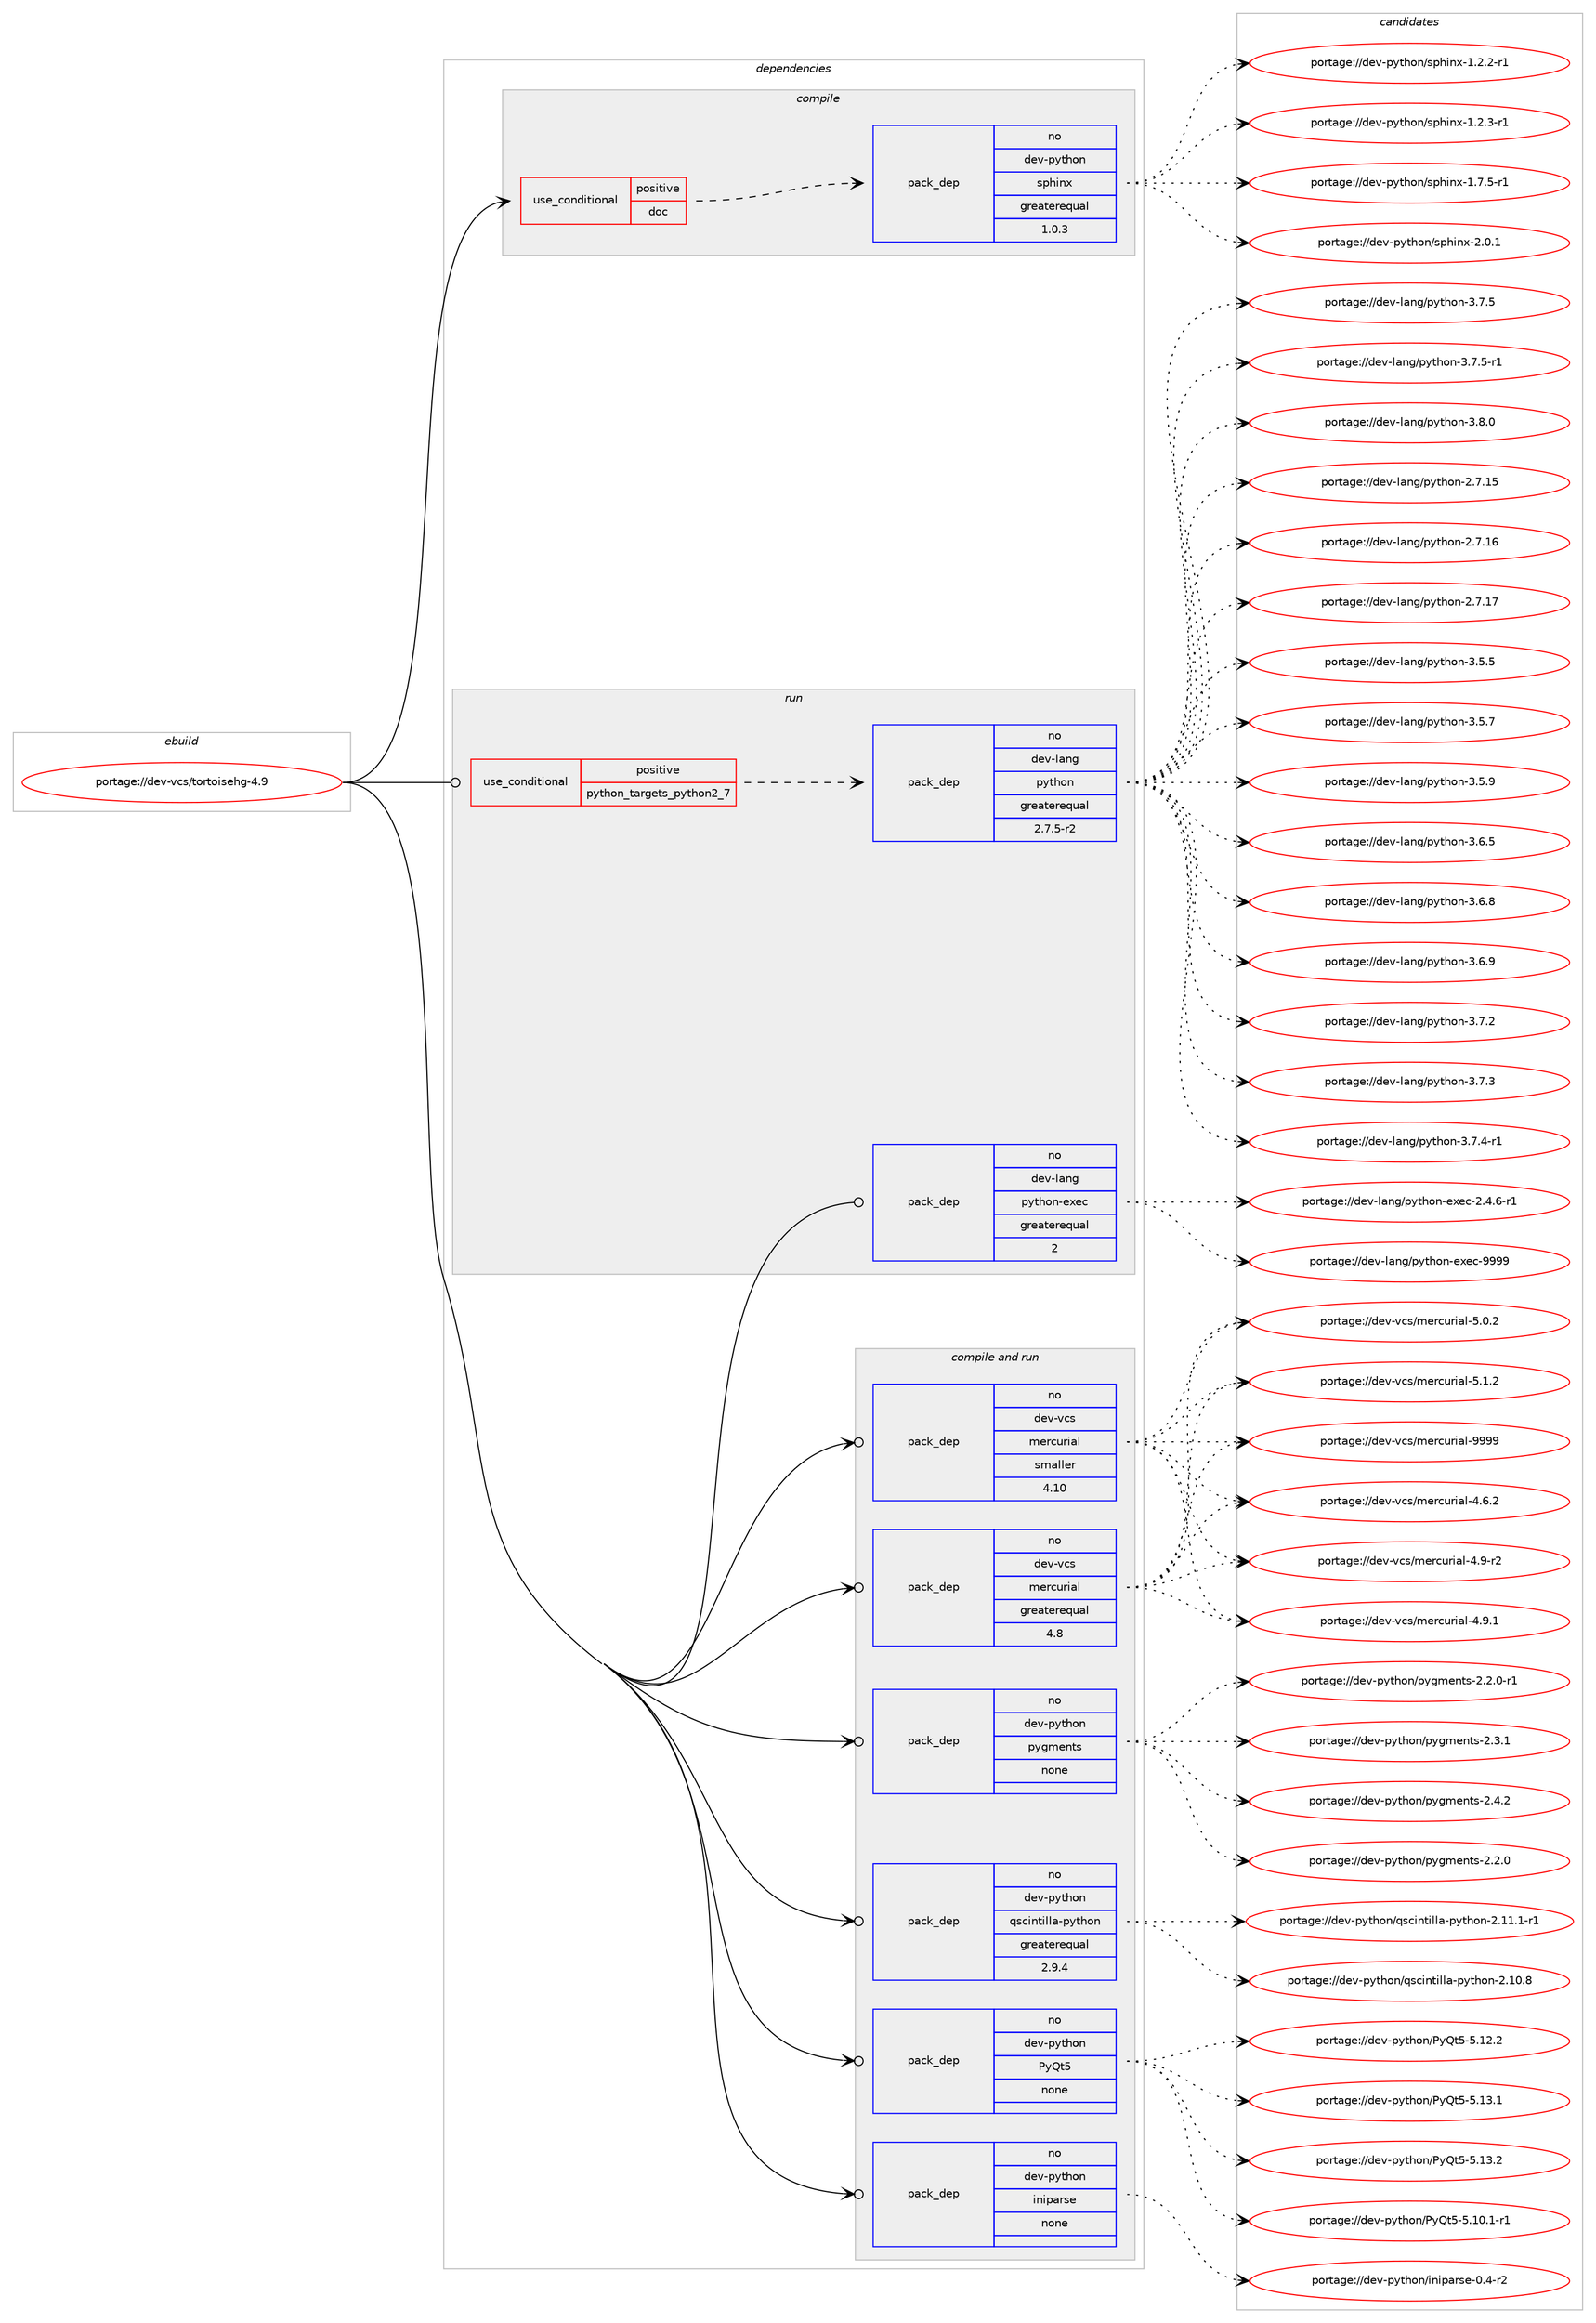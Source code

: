 digraph prolog {

# *************
# Graph options
# *************

newrank=true;
concentrate=true;
compound=true;
graph [rankdir=LR,fontname=Helvetica,fontsize=10,ranksep=1.5];#, ranksep=2.5, nodesep=0.2];
edge  [arrowhead=vee];
node  [fontname=Helvetica,fontsize=10];

# **********
# The ebuild
# **********

subgraph cluster_leftcol {
color=gray;
rank=same;
label=<<i>ebuild</i>>;
id [label="portage://dev-vcs/tortoisehg-4.9", color=red, width=4, href="../dev-vcs/tortoisehg-4.9.svg"];
}

# ****************
# The dependencies
# ****************

subgraph cluster_midcol {
color=gray;
label=<<i>dependencies</i>>;
subgraph cluster_compile {
fillcolor="#eeeeee";
style=filled;
label=<<i>compile</i>>;
subgraph cond72558 {
dependency268582 [label=<<TABLE BORDER="0" CELLBORDER="1" CELLSPACING="0" CELLPADDING="4"><TR><TD ROWSPAN="3" CELLPADDING="10">use_conditional</TD></TR><TR><TD>positive</TD></TR><TR><TD>doc</TD></TR></TABLE>>, shape=none, color=red];
subgraph pack192276 {
dependency268583 [label=<<TABLE BORDER="0" CELLBORDER="1" CELLSPACING="0" CELLPADDING="4" WIDTH="220"><TR><TD ROWSPAN="6" CELLPADDING="30">pack_dep</TD></TR><TR><TD WIDTH="110">no</TD></TR><TR><TD>dev-python</TD></TR><TR><TD>sphinx</TD></TR><TR><TD>greaterequal</TD></TR><TR><TD>1.0.3</TD></TR></TABLE>>, shape=none, color=blue];
}
dependency268582:e -> dependency268583:w [weight=20,style="dashed",arrowhead="vee"];
}
id:e -> dependency268582:w [weight=20,style="solid",arrowhead="vee"];
}
subgraph cluster_compileandrun {
fillcolor="#eeeeee";
style=filled;
label=<<i>compile and run</i>>;
subgraph pack192277 {
dependency268584 [label=<<TABLE BORDER="0" CELLBORDER="1" CELLSPACING="0" CELLPADDING="4" WIDTH="220"><TR><TD ROWSPAN="6" CELLPADDING="30">pack_dep</TD></TR><TR><TD WIDTH="110">no</TD></TR><TR><TD>dev-python</TD></TR><TR><TD>PyQt5</TD></TR><TR><TD>none</TD></TR><TR><TD></TD></TR></TABLE>>, shape=none, color=blue];
}
id:e -> dependency268584:w [weight=20,style="solid",arrowhead="odotvee"];
subgraph pack192278 {
dependency268585 [label=<<TABLE BORDER="0" CELLBORDER="1" CELLSPACING="0" CELLPADDING="4" WIDTH="220"><TR><TD ROWSPAN="6" CELLPADDING="30">pack_dep</TD></TR><TR><TD WIDTH="110">no</TD></TR><TR><TD>dev-python</TD></TR><TR><TD>iniparse</TD></TR><TR><TD>none</TD></TR><TR><TD></TD></TR></TABLE>>, shape=none, color=blue];
}
id:e -> dependency268585:w [weight=20,style="solid",arrowhead="odotvee"];
subgraph pack192279 {
dependency268586 [label=<<TABLE BORDER="0" CELLBORDER="1" CELLSPACING="0" CELLPADDING="4" WIDTH="220"><TR><TD ROWSPAN="6" CELLPADDING="30">pack_dep</TD></TR><TR><TD WIDTH="110">no</TD></TR><TR><TD>dev-python</TD></TR><TR><TD>pygments</TD></TR><TR><TD>none</TD></TR><TR><TD></TD></TR></TABLE>>, shape=none, color=blue];
}
id:e -> dependency268586:w [weight=20,style="solid",arrowhead="odotvee"];
subgraph pack192280 {
dependency268587 [label=<<TABLE BORDER="0" CELLBORDER="1" CELLSPACING="0" CELLPADDING="4" WIDTH="220"><TR><TD ROWSPAN="6" CELLPADDING="30">pack_dep</TD></TR><TR><TD WIDTH="110">no</TD></TR><TR><TD>dev-python</TD></TR><TR><TD>qscintilla-python</TD></TR><TR><TD>greaterequal</TD></TR><TR><TD>2.9.4</TD></TR></TABLE>>, shape=none, color=blue];
}
id:e -> dependency268587:w [weight=20,style="solid",arrowhead="odotvee"];
subgraph pack192281 {
dependency268588 [label=<<TABLE BORDER="0" CELLBORDER="1" CELLSPACING="0" CELLPADDING="4" WIDTH="220"><TR><TD ROWSPAN="6" CELLPADDING="30">pack_dep</TD></TR><TR><TD WIDTH="110">no</TD></TR><TR><TD>dev-vcs</TD></TR><TR><TD>mercurial</TD></TR><TR><TD>greaterequal</TD></TR><TR><TD>4.8</TD></TR></TABLE>>, shape=none, color=blue];
}
id:e -> dependency268588:w [weight=20,style="solid",arrowhead="odotvee"];
subgraph pack192282 {
dependency268589 [label=<<TABLE BORDER="0" CELLBORDER="1" CELLSPACING="0" CELLPADDING="4" WIDTH="220"><TR><TD ROWSPAN="6" CELLPADDING="30">pack_dep</TD></TR><TR><TD WIDTH="110">no</TD></TR><TR><TD>dev-vcs</TD></TR><TR><TD>mercurial</TD></TR><TR><TD>smaller</TD></TR><TR><TD>4.10</TD></TR></TABLE>>, shape=none, color=blue];
}
id:e -> dependency268589:w [weight=20,style="solid",arrowhead="odotvee"];
}
subgraph cluster_run {
fillcolor="#eeeeee";
style=filled;
label=<<i>run</i>>;
subgraph cond72559 {
dependency268590 [label=<<TABLE BORDER="0" CELLBORDER="1" CELLSPACING="0" CELLPADDING="4"><TR><TD ROWSPAN="3" CELLPADDING="10">use_conditional</TD></TR><TR><TD>positive</TD></TR><TR><TD>python_targets_python2_7</TD></TR></TABLE>>, shape=none, color=red];
subgraph pack192283 {
dependency268591 [label=<<TABLE BORDER="0" CELLBORDER="1" CELLSPACING="0" CELLPADDING="4" WIDTH="220"><TR><TD ROWSPAN="6" CELLPADDING="30">pack_dep</TD></TR><TR><TD WIDTH="110">no</TD></TR><TR><TD>dev-lang</TD></TR><TR><TD>python</TD></TR><TR><TD>greaterequal</TD></TR><TR><TD>2.7.5-r2</TD></TR></TABLE>>, shape=none, color=blue];
}
dependency268590:e -> dependency268591:w [weight=20,style="dashed",arrowhead="vee"];
}
id:e -> dependency268590:w [weight=20,style="solid",arrowhead="odot"];
subgraph pack192284 {
dependency268592 [label=<<TABLE BORDER="0" CELLBORDER="1" CELLSPACING="0" CELLPADDING="4" WIDTH="220"><TR><TD ROWSPAN="6" CELLPADDING="30">pack_dep</TD></TR><TR><TD WIDTH="110">no</TD></TR><TR><TD>dev-lang</TD></TR><TR><TD>python-exec</TD></TR><TR><TD>greaterequal</TD></TR><TR><TD>2</TD></TR></TABLE>>, shape=none, color=blue];
}
id:e -> dependency268592:w [weight=20,style="solid",arrowhead="odot"];
}
}

# **************
# The candidates
# **************

subgraph cluster_choices {
rank=same;
color=gray;
label=<<i>candidates</i>>;

subgraph choice192276 {
color=black;
nodesep=1;
choiceportage10010111845112121116104111110471151121041051101204549465046504511449 [label="portage://dev-python/sphinx-1.2.2-r1", color=red, width=4,href="../dev-python/sphinx-1.2.2-r1.svg"];
choiceportage10010111845112121116104111110471151121041051101204549465046514511449 [label="portage://dev-python/sphinx-1.2.3-r1", color=red, width=4,href="../dev-python/sphinx-1.2.3-r1.svg"];
choiceportage10010111845112121116104111110471151121041051101204549465546534511449 [label="portage://dev-python/sphinx-1.7.5-r1", color=red, width=4,href="../dev-python/sphinx-1.7.5-r1.svg"];
choiceportage1001011184511212111610411111047115112104105110120455046484649 [label="portage://dev-python/sphinx-2.0.1", color=red, width=4,href="../dev-python/sphinx-2.0.1.svg"];
dependency268583:e -> choiceportage10010111845112121116104111110471151121041051101204549465046504511449:w [style=dotted,weight="100"];
dependency268583:e -> choiceportage10010111845112121116104111110471151121041051101204549465046514511449:w [style=dotted,weight="100"];
dependency268583:e -> choiceportage10010111845112121116104111110471151121041051101204549465546534511449:w [style=dotted,weight="100"];
dependency268583:e -> choiceportage1001011184511212111610411111047115112104105110120455046484649:w [style=dotted,weight="100"];
}
subgraph choice192277 {
color=black;
nodesep=1;
choiceportage1001011184511212111610411111047801218111653455346494846494511449 [label="portage://dev-python/PyQt5-5.10.1-r1", color=red, width=4,href="../dev-python/PyQt5-5.10.1-r1.svg"];
choiceportage100101118451121211161041111104780121811165345534649504650 [label="portage://dev-python/PyQt5-5.12.2", color=red, width=4,href="../dev-python/PyQt5-5.12.2.svg"];
choiceportage100101118451121211161041111104780121811165345534649514649 [label="portage://dev-python/PyQt5-5.13.1", color=red, width=4,href="../dev-python/PyQt5-5.13.1.svg"];
choiceportage100101118451121211161041111104780121811165345534649514650 [label="portage://dev-python/PyQt5-5.13.2", color=red, width=4,href="../dev-python/PyQt5-5.13.2.svg"];
dependency268584:e -> choiceportage1001011184511212111610411111047801218111653455346494846494511449:w [style=dotted,weight="100"];
dependency268584:e -> choiceportage100101118451121211161041111104780121811165345534649504650:w [style=dotted,weight="100"];
dependency268584:e -> choiceportage100101118451121211161041111104780121811165345534649514649:w [style=dotted,weight="100"];
dependency268584:e -> choiceportage100101118451121211161041111104780121811165345534649514650:w [style=dotted,weight="100"];
}
subgraph choice192278 {
color=black;
nodesep=1;
choiceportage100101118451121211161041111104710511010511297114115101454846524511450 [label="portage://dev-python/iniparse-0.4-r2", color=red, width=4,href="../dev-python/iniparse-0.4-r2.svg"];
dependency268585:e -> choiceportage100101118451121211161041111104710511010511297114115101454846524511450:w [style=dotted,weight="100"];
}
subgraph choice192279 {
color=black;
nodesep=1;
choiceportage1001011184511212111610411111047112121103109101110116115455046504648 [label="portage://dev-python/pygments-2.2.0", color=red, width=4,href="../dev-python/pygments-2.2.0.svg"];
choiceportage10010111845112121116104111110471121211031091011101161154550465046484511449 [label="portage://dev-python/pygments-2.2.0-r1", color=red, width=4,href="../dev-python/pygments-2.2.0-r1.svg"];
choiceportage1001011184511212111610411111047112121103109101110116115455046514649 [label="portage://dev-python/pygments-2.3.1", color=red, width=4,href="../dev-python/pygments-2.3.1.svg"];
choiceportage1001011184511212111610411111047112121103109101110116115455046524650 [label="portage://dev-python/pygments-2.4.2", color=red, width=4,href="../dev-python/pygments-2.4.2.svg"];
dependency268586:e -> choiceportage1001011184511212111610411111047112121103109101110116115455046504648:w [style=dotted,weight="100"];
dependency268586:e -> choiceportage10010111845112121116104111110471121211031091011101161154550465046484511449:w [style=dotted,weight="100"];
dependency268586:e -> choiceportage1001011184511212111610411111047112121103109101110116115455046514649:w [style=dotted,weight="100"];
dependency268586:e -> choiceportage1001011184511212111610411111047112121103109101110116115455046524650:w [style=dotted,weight="100"];
}
subgraph choice192280 {
color=black;
nodesep=1;
choiceportage100101118451121211161041111104711311599105110116105108108974511212111610411111045504649484656 [label="portage://dev-python/qscintilla-python-2.10.8", color=red, width=4,href="../dev-python/qscintilla-python-2.10.8.svg"];
choiceportage1001011184511212111610411111047113115991051101161051081089745112121116104111110455046494946494511449 [label="portage://dev-python/qscintilla-python-2.11.1-r1", color=red, width=4,href="../dev-python/qscintilla-python-2.11.1-r1.svg"];
dependency268587:e -> choiceportage100101118451121211161041111104711311599105110116105108108974511212111610411111045504649484656:w [style=dotted,weight="100"];
dependency268587:e -> choiceportage1001011184511212111610411111047113115991051101161051081089745112121116104111110455046494946494511449:w [style=dotted,weight="100"];
}
subgraph choice192281 {
color=black;
nodesep=1;
choiceportage1001011184511899115471091011149911711410597108455246544650 [label="portage://dev-vcs/mercurial-4.6.2", color=red, width=4,href="../dev-vcs/mercurial-4.6.2.svg"];
choiceportage1001011184511899115471091011149911711410597108455246574511450 [label="portage://dev-vcs/mercurial-4.9-r2", color=red, width=4,href="../dev-vcs/mercurial-4.9-r2.svg"];
choiceportage1001011184511899115471091011149911711410597108455246574649 [label="portage://dev-vcs/mercurial-4.9.1", color=red, width=4,href="../dev-vcs/mercurial-4.9.1.svg"];
choiceportage1001011184511899115471091011149911711410597108455346484650 [label="portage://dev-vcs/mercurial-5.0.2", color=red, width=4,href="../dev-vcs/mercurial-5.0.2.svg"];
choiceportage1001011184511899115471091011149911711410597108455346494650 [label="portage://dev-vcs/mercurial-5.1.2", color=red, width=4,href="../dev-vcs/mercurial-5.1.2.svg"];
choiceportage10010111845118991154710910111499117114105971084557575757 [label="portage://dev-vcs/mercurial-9999", color=red, width=4,href="../dev-vcs/mercurial-9999.svg"];
dependency268588:e -> choiceportage1001011184511899115471091011149911711410597108455246544650:w [style=dotted,weight="100"];
dependency268588:e -> choiceportage1001011184511899115471091011149911711410597108455246574511450:w [style=dotted,weight="100"];
dependency268588:e -> choiceportage1001011184511899115471091011149911711410597108455246574649:w [style=dotted,weight="100"];
dependency268588:e -> choiceportage1001011184511899115471091011149911711410597108455346484650:w [style=dotted,weight="100"];
dependency268588:e -> choiceportage1001011184511899115471091011149911711410597108455346494650:w [style=dotted,weight="100"];
dependency268588:e -> choiceportage10010111845118991154710910111499117114105971084557575757:w [style=dotted,weight="100"];
}
subgraph choice192282 {
color=black;
nodesep=1;
choiceportage1001011184511899115471091011149911711410597108455246544650 [label="portage://dev-vcs/mercurial-4.6.2", color=red, width=4,href="../dev-vcs/mercurial-4.6.2.svg"];
choiceportage1001011184511899115471091011149911711410597108455246574511450 [label="portage://dev-vcs/mercurial-4.9-r2", color=red, width=4,href="../dev-vcs/mercurial-4.9-r2.svg"];
choiceportage1001011184511899115471091011149911711410597108455246574649 [label="portage://dev-vcs/mercurial-4.9.1", color=red, width=4,href="../dev-vcs/mercurial-4.9.1.svg"];
choiceportage1001011184511899115471091011149911711410597108455346484650 [label="portage://dev-vcs/mercurial-5.0.2", color=red, width=4,href="../dev-vcs/mercurial-5.0.2.svg"];
choiceportage1001011184511899115471091011149911711410597108455346494650 [label="portage://dev-vcs/mercurial-5.1.2", color=red, width=4,href="../dev-vcs/mercurial-5.1.2.svg"];
choiceportage10010111845118991154710910111499117114105971084557575757 [label="portage://dev-vcs/mercurial-9999", color=red, width=4,href="../dev-vcs/mercurial-9999.svg"];
dependency268589:e -> choiceportage1001011184511899115471091011149911711410597108455246544650:w [style=dotted,weight="100"];
dependency268589:e -> choiceportage1001011184511899115471091011149911711410597108455246574511450:w [style=dotted,weight="100"];
dependency268589:e -> choiceportage1001011184511899115471091011149911711410597108455246574649:w [style=dotted,weight="100"];
dependency268589:e -> choiceportage1001011184511899115471091011149911711410597108455346484650:w [style=dotted,weight="100"];
dependency268589:e -> choiceportage1001011184511899115471091011149911711410597108455346494650:w [style=dotted,weight="100"];
dependency268589:e -> choiceportage10010111845118991154710910111499117114105971084557575757:w [style=dotted,weight="100"];
}
subgraph choice192283 {
color=black;
nodesep=1;
choiceportage10010111845108971101034711212111610411111045504655464953 [label="portage://dev-lang/python-2.7.15", color=red, width=4,href="../dev-lang/python-2.7.15.svg"];
choiceportage10010111845108971101034711212111610411111045504655464954 [label="portage://dev-lang/python-2.7.16", color=red, width=4,href="../dev-lang/python-2.7.16.svg"];
choiceportage10010111845108971101034711212111610411111045504655464955 [label="portage://dev-lang/python-2.7.17", color=red, width=4,href="../dev-lang/python-2.7.17.svg"];
choiceportage100101118451089711010347112121116104111110455146534653 [label="portage://dev-lang/python-3.5.5", color=red, width=4,href="../dev-lang/python-3.5.5.svg"];
choiceportage100101118451089711010347112121116104111110455146534655 [label="portage://dev-lang/python-3.5.7", color=red, width=4,href="../dev-lang/python-3.5.7.svg"];
choiceportage100101118451089711010347112121116104111110455146534657 [label="portage://dev-lang/python-3.5.9", color=red, width=4,href="../dev-lang/python-3.5.9.svg"];
choiceportage100101118451089711010347112121116104111110455146544653 [label="portage://dev-lang/python-3.6.5", color=red, width=4,href="../dev-lang/python-3.6.5.svg"];
choiceportage100101118451089711010347112121116104111110455146544656 [label="portage://dev-lang/python-3.6.8", color=red, width=4,href="../dev-lang/python-3.6.8.svg"];
choiceportage100101118451089711010347112121116104111110455146544657 [label="portage://dev-lang/python-3.6.9", color=red, width=4,href="../dev-lang/python-3.6.9.svg"];
choiceportage100101118451089711010347112121116104111110455146554650 [label="portage://dev-lang/python-3.7.2", color=red, width=4,href="../dev-lang/python-3.7.2.svg"];
choiceportage100101118451089711010347112121116104111110455146554651 [label="portage://dev-lang/python-3.7.3", color=red, width=4,href="../dev-lang/python-3.7.3.svg"];
choiceportage1001011184510897110103471121211161041111104551465546524511449 [label="portage://dev-lang/python-3.7.4-r1", color=red, width=4,href="../dev-lang/python-3.7.4-r1.svg"];
choiceportage100101118451089711010347112121116104111110455146554653 [label="portage://dev-lang/python-3.7.5", color=red, width=4,href="../dev-lang/python-3.7.5.svg"];
choiceportage1001011184510897110103471121211161041111104551465546534511449 [label="portage://dev-lang/python-3.7.5-r1", color=red, width=4,href="../dev-lang/python-3.7.5-r1.svg"];
choiceportage100101118451089711010347112121116104111110455146564648 [label="portage://dev-lang/python-3.8.0", color=red, width=4,href="../dev-lang/python-3.8.0.svg"];
dependency268591:e -> choiceportage10010111845108971101034711212111610411111045504655464953:w [style=dotted,weight="100"];
dependency268591:e -> choiceportage10010111845108971101034711212111610411111045504655464954:w [style=dotted,weight="100"];
dependency268591:e -> choiceportage10010111845108971101034711212111610411111045504655464955:w [style=dotted,weight="100"];
dependency268591:e -> choiceportage100101118451089711010347112121116104111110455146534653:w [style=dotted,weight="100"];
dependency268591:e -> choiceportage100101118451089711010347112121116104111110455146534655:w [style=dotted,weight="100"];
dependency268591:e -> choiceportage100101118451089711010347112121116104111110455146534657:w [style=dotted,weight="100"];
dependency268591:e -> choiceportage100101118451089711010347112121116104111110455146544653:w [style=dotted,weight="100"];
dependency268591:e -> choiceportage100101118451089711010347112121116104111110455146544656:w [style=dotted,weight="100"];
dependency268591:e -> choiceportage100101118451089711010347112121116104111110455146544657:w [style=dotted,weight="100"];
dependency268591:e -> choiceportage100101118451089711010347112121116104111110455146554650:w [style=dotted,weight="100"];
dependency268591:e -> choiceportage100101118451089711010347112121116104111110455146554651:w [style=dotted,weight="100"];
dependency268591:e -> choiceportage1001011184510897110103471121211161041111104551465546524511449:w [style=dotted,weight="100"];
dependency268591:e -> choiceportage100101118451089711010347112121116104111110455146554653:w [style=dotted,weight="100"];
dependency268591:e -> choiceportage1001011184510897110103471121211161041111104551465546534511449:w [style=dotted,weight="100"];
dependency268591:e -> choiceportage100101118451089711010347112121116104111110455146564648:w [style=dotted,weight="100"];
}
subgraph choice192284 {
color=black;
nodesep=1;
choiceportage10010111845108971101034711212111610411111045101120101994550465246544511449 [label="portage://dev-lang/python-exec-2.4.6-r1", color=red, width=4,href="../dev-lang/python-exec-2.4.6-r1.svg"];
choiceportage10010111845108971101034711212111610411111045101120101994557575757 [label="portage://dev-lang/python-exec-9999", color=red, width=4,href="../dev-lang/python-exec-9999.svg"];
dependency268592:e -> choiceportage10010111845108971101034711212111610411111045101120101994550465246544511449:w [style=dotted,weight="100"];
dependency268592:e -> choiceportage10010111845108971101034711212111610411111045101120101994557575757:w [style=dotted,weight="100"];
}
}

}
